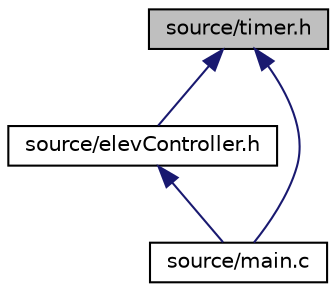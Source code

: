 digraph "source/timer.h"
{
  edge [fontname="Helvetica",fontsize="10",labelfontname="Helvetica",labelfontsize="10"];
  node [fontname="Helvetica",fontsize="10",shape=record];
  Node1 [label="source/timer.h",height=0.2,width=0.4,color="black", fillcolor="grey75", style="filled", fontcolor="black"];
  Node1 -> Node2 [dir="back",color="midnightblue",fontsize="10",style="solid"];
  Node2 [label="source/elevController.h",height=0.2,width=0.4,color="black", fillcolor="white", style="filled",URL="$elevController_8h.html",tooltip="Module for initializing the elevator. "];
  Node2 -> Node3 [dir="back",color="midnightblue",fontsize="10",style="solid"];
  Node3 [label="source/main.c",height=0.2,width=0.4,color="black", fillcolor="white", style="filled",URL="$main_8c.html",tooltip="main "];
  Node1 -> Node3 [dir="back",color="midnightblue",fontsize="10",style="solid"];
}
